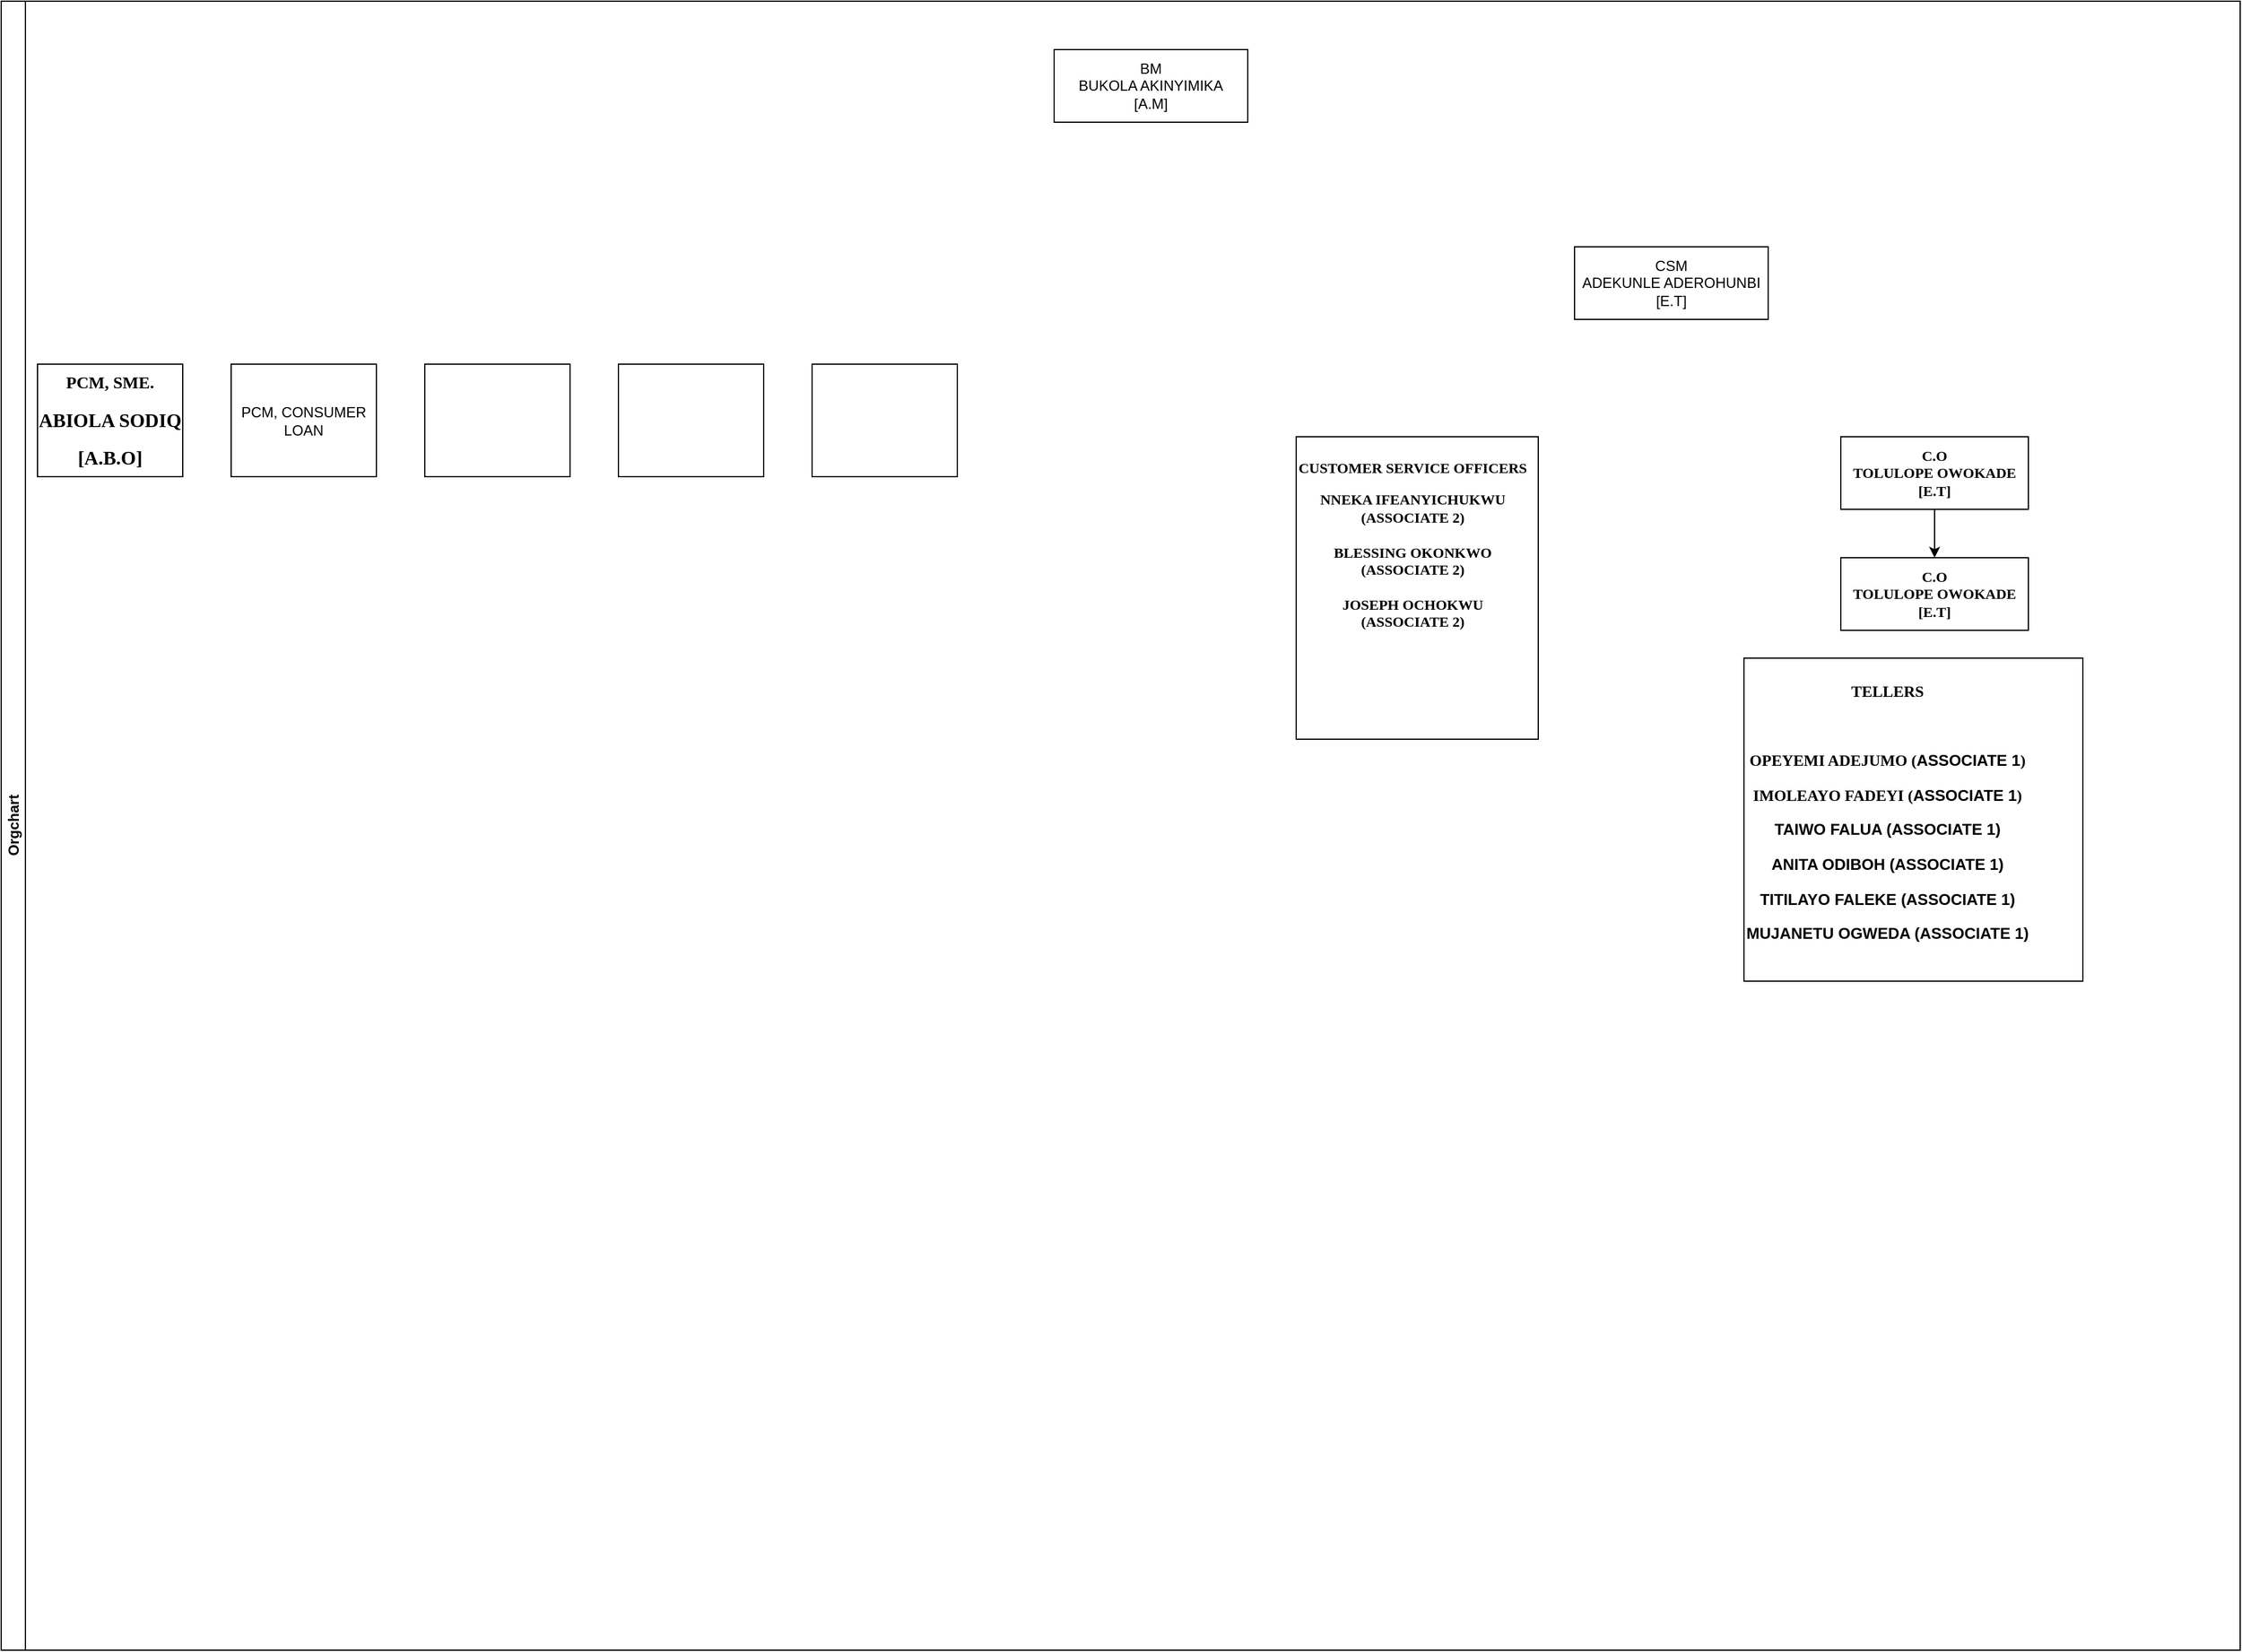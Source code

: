 <mxfile version="21.5.0" type="github">
  <diagram id="prtHgNgQTEPvFCAcTncT" name="Page-1">
    <mxGraphModel dx="2883" dy="898" grid="1" gridSize="10" guides="1" tooltips="1" connect="1" arrows="1" fold="1" page="1" pageScale="1" pageWidth="1169" pageHeight="827" math="0" shadow="0">
      <root>
        <mxCell id="0" />
        <mxCell id="1" parent="0" />
        <mxCell id="dNxyNK7c78bLwvsdeMH5-11" value="Orgchart" style="swimlane;html=1;startSize=20;horizontal=0;containerType=tree;glass=0;" parent="1" vertex="1">
          <mxGeometry x="-870" y="37" width="1850" height="1363" as="geometry">
            <mxRectangle x="40" y="80" width="90" height="30" as="alternateBounds" />
          </mxGeometry>
        </mxCell>
        <mxCell id="H1njv-cIf0RXQ_3d_nFq-1" value="BM&lt;br&gt;BUKOLA AKINYIMIKA&lt;br&gt;[A.M]" style="rounded=0;whiteSpace=wrap;html=1;" vertex="1" parent="dNxyNK7c78bLwvsdeMH5-11">
          <mxGeometry x="870" y="40" width="160" height="60" as="geometry" />
        </mxCell>
        <mxCell id="H1njv-cIf0RXQ_3d_nFq-3" value="CSM&lt;br&gt;ADEKUNLE ADEROHUNBI&lt;br&gt;[E.T]" style="rounded=0;whiteSpace=wrap;html=1;" vertex="1" parent="dNxyNK7c78bLwvsdeMH5-11">
          <mxGeometry x="1300" y="203" width="160" height="60" as="geometry" />
        </mxCell>
        <mxCell id="H1njv-cIf0RXQ_3d_nFq-12" value="&lt;p&gt;&lt;b&gt;&lt;font style=&quot;font-size: 14px;&quot; face=&quot;Times New Roman&quot;&gt;PCM, SME.&lt;br&gt;&lt;/font&gt;&lt;/b&gt;&lt;/p&gt;&lt;p&gt;&lt;b&gt;&lt;font size=&quot;3&quot; face=&quot;Times New Roman&quot;&gt;ABIOLA SODIQ&lt;br&gt;&lt;/font&gt;&lt;/b&gt;&lt;/p&gt;&lt;p&gt;&lt;b&gt;&lt;font size=&quot;3&quot; face=&quot;Times New Roman&quot;&gt;[A.B.O]&lt;/font&gt;&lt;/b&gt;&lt;/p&gt;&lt;p&gt;&lt;/p&gt;&lt;p&gt;&lt;/p&gt;" style="rounded=0;whiteSpace=wrap;html=1;" vertex="1" parent="dNxyNK7c78bLwvsdeMH5-11">
          <mxGeometry x="30" y="300" width="120" height="93" as="geometry" />
        </mxCell>
        <mxCell id="H1njv-cIf0RXQ_3d_nFq-15" value="PCM, CONSUMER LOAN" style="rounded=0;whiteSpace=wrap;html=1;" vertex="1" parent="dNxyNK7c78bLwvsdeMH5-11">
          <mxGeometry x="190" y="300" width="120" height="93" as="geometry" />
        </mxCell>
        <mxCell id="H1njv-cIf0RXQ_3d_nFq-16" value="" style="rounded=0;whiteSpace=wrap;html=1;" vertex="1" parent="dNxyNK7c78bLwvsdeMH5-11">
          <mxGeometry x="350" y="300" width="120" height="93" as="geometry" />
        </mxCell>
        <mxCell id="H1njv-cIf0RXQ_3d_nFq-17" value="" style="rounded=0;whiteSpace=wrap;html=1;" vertex="1" parent="dNxyNK7c78bLwvsdeMH5-11">
          <mxGeometry x="510" y="300" width="120" height="93" as="geometry" />
        </mxCell>
        <mxCell id="H1njv-cIf0RXQ_3d_nFq-18" value="" style="rounded=0;whiteSpace=wrap;html=1;" vertex="1" parent="dNxyNK7c78bLwvsdeMH5-11">
          <mxGeometry x="670" y="300" width="120" height="93" as="geometry" />
        </mxCell>
        <mxCell id="H1njv-cIf0RXQ_3d_nFq-9" value="&lt;p&gt;&lt;font face=&quot;Times New Roman&quot;&gt;&lt;b&gt;C.O&lt;br&gt;TOLULOPE OWOKADE&lt;br&gt;[E.T]&lt;/b&gt;&lt;/font&gt;&lt;/p&gt;" style="rounded=0;whiteSpace=wrap;html=1;" vertex="1" parent="dNxyNK7c78bLwvsdeMH5-11">
          <mxGeometry x="1520" y="360" width="155" height="60" as="geometry" />
        </mxCell>
        <mxCell id="H1njv-cIf0RXQ_3d_nFq-20" value="&lt;p style=&quot;line-height: 120%;&quot;&gt;&lt;/p&gt;&lt;div style=&quot;line-height: 120%;&quot;&gt;&lt;p style=&quot;text-align: center;&quot;&gt;&lt;span style=&quot;font-family: &amp;quot;Times New Roman&amp;quot;; background-color: initial;&quot;&gt;&lt;b&gt;CUSTOMER SERVICE OFFICERS&lt;/b&gt;&lt;/span&gt;&lt;/p&gt;&lt;font face=&quot;Times New Roman&quot;&gt;&lt;div style=&quot;text-align: center;&quot;&gt;&lt;span style=&quot;background-color: initial;&quot;&gt;&lt;b&gt;NNEKA IFEANYICHUKWU&lt;/b&gt;&lt;/span&gt;&lt;/div&gt;&lt;/font&gt;&lt;/div&gt;&lt;div style=&quot;text-align: center; line-height: 120%;&quot;&gt;&lt;font face=&quot;Times New Roman&quot;&gt;&lt;b&gt;(ASSOCIATE 2)&lt;/b&gt;&lt;/font&gt;&lt;/div&gt;&lt;div style=&quot;text-align: center; line-height: 120%;&quot;&gt;&lt;font face=&quot;Times New Roman&quot;&gt;&lt;b&gt;&lt;br&gt;&lt;/b&gt;&lt;/font&gt;&lt;/div&gt;&lt;div style=&quot;text-align: center; line-height: 120%;&quot;&gt;&lt;font face=&quot;Times New Roman&quot;&gt;&lt;b&gt;BLESSING OKONKWO&lt;/b&gt;&lt;/font&gt;&lt;/div&gt;&lt;div style=&quot;line-height: 120%;&quot;&gt;&lt;div style=&quot;text-align: center;&quot;&gt;&lt;span style=&quot;font-family: &amp;quot;Times New Roman&amp;quot;; background-color: initial;&quot;&gt;&lt;b&gt;(ASSOCIATE 2)&lt;/b&gt;&lt;/span&gt;&lt;/div&gt;&lt;font face=&quot;Times New Roman&quot;&gt;&lt;div style=&quot;text-align: center;&quot;&gt;&lt;b&gt;&lt;br&gt;&lt;/b&gt;&lt;/div&gt;&lt;/font&gt;&lt;/div&gt;&lt;div style=&quot;text-align: center; line-height: 120%;&quot;&gt;&lt;font face=&quot;Times New Roman&quot;&gt;&lt;b&gt;JOSEPH OCHOKWU&lt;/b&gt;&lt;/font&gt;&lt;/div&gt;&lt;div style=&quot;text-align: center; line-height: 120%;&quot;&gt;&lt;font face=&quot;Times New Roman&quot;&gt;&lt;b&gt;(ASSOCIATE 2)&lt;/b&gt;&lt;/font&gt;&lt;/div&gt;&lt;p&gt;&lt;/p&gt;" style="rounded=0;whiteSpace=wrap;html=1;align=left;verticalAlign=top;" vertex="1" parent="dNxyNK7c78bLwvsdeMH5-11">
          <mxGeometry x="1070" y="360" width="200" height="250" as="geometry" />
        </mxCell>
        <mxCell id="H1njv-cIf0RXQ_3d_nFq-22" value="" style="edgeStyle=orthogonalEdgeStyle;rounded=0;orthogonalLoop=1;jettySize=auto;html=1;" edge="1" source="H1njv-cIf0RXQ_3d_nFq-9" target="H1njv-cIf0RXQ_3d_nFq-23" parent="dNxyNK7c78bLwvsdeMH5-11">
          <mxGeometry relative="1" as="geometry" />
        </mxCell>
        <mxCell id="H1njv-cIf0RXQ_3d_nFq-23" value="&lt;p&gt;&lt;font face=&quot;Times New Roman&quot;&gt;&lt;b&gt;C.O&lt;br&gt;TOLULOPE OWOKADE&lt;br&gt;[E.T]&lt;/b&gt;&lt;/font&gt;&lt;/p&gt;" style="rounded=0;whiteSpace=wrap;html=1;" vertex="1" parent="dNxyNK7c78bLwvsdeMH5-11">
          <mxGeometry x="1520" y="460" width="155" height="60" as="geometry" />
        </mxCell>
        <mxCell id="H1njv-cIf0RXQ_3d_nFq-38" value="&lt;p style=&quot;line-height: 120%;&quot;&gt;&lt;/p&gt;&lt;div style=&quot;line-height: 120%; font-size: 13px;&quot;&gt;&lt;p style=&quot;text-align: center;&quot;&gt;&lt;font style=&quot;font-size: 13px;&quot; face=&quot;Times New Roman&quot;&gt;&lt;b&gt;TELLERS&lt;/b&gt;&lt;/font&gt;&lt;/p&gt;&lt;p style=&quot;text-align: center;&quot;&gt;&lt;font style=&quot;font-size: 13px;&quot; face=&quot;Times New Roman&quot;&gt;&lt;b&gt;&lt;br&gt;&lt;/b&gt;&lt;/font&gt;&lt;/p&gt;&lt;p style=&quot;text-align: center;&quot;&gt;&lt;b&gt;&lt;font style=&quot;font-size: 13px;&quot; face=&quot;Times New Roman&quot;&gt;OPEYEMI ADEJUMO (&lt;/font&gt;ASSOCIATE 1&lt;font style=&quot;font-size: 13px;&quot; face=&quot;Times New Roman&quot;&gt;)&lt;/font&gt;&lt;/b&gt;&lt;/p&gt;&lt;p style=&quot;text-align: center;&quot;&gt;&lt;b&gt;&lt;font style=&quot;font-size: 13px;&quot; face=&quot;Times New Roman&quot;&gt;IMOLEAYO FADEYI (&lt;/font&gt;ASSOCIATE 1&lt;font style=&quot;font-size: 13px;&quot; face=&quot;Times New Roman&quot;&gt;)&lt;/font&gt;&lt;/b&gt;&lt;/p&gt;&lt;p style=&quot;text-align: center;&quot;&gt;&lt;b&gt;TAIWO FALUA (ASSOCIATE 1)&lt;/b&gt;&lt;/p&gt;&lt;p style=&quot;text-align: center;&quot;&gt;&lt;b&gt;ANITA ODIBOH (ASSOCIATE 1)&lt;/b&gt;&lt;/p&gt;&lt;p style=&quot;text-align: center;&quot;&gt;&lt;b&gt;TITILAYO FALEKE (ASSOCIATE 1)&lt;/b&gt;&lt;/p&gt;&lt;p style=&quot;text-align: center;&quot;&gt;&lt;b&gt;MUJANETU OGWEDA (ASSOCIATE 1)&lt;/b&gt;&lt;/p&gt;&lt;/div&gt;&lt;p&gt;&lt;/p&gt;" style="rounded=0;whiteSpace=wrap;html=1;align=left;verticalAlign=top;" vertex="1" parent="dNxyNK7c78bLwvsdeMH5-11">
          <mxGeometry x="1440" y="543" width="280" height="267" as="geometry" />
        </mxCell>
      </root>
    </mxGraphModel>
  </diagram>
</mxfile>
